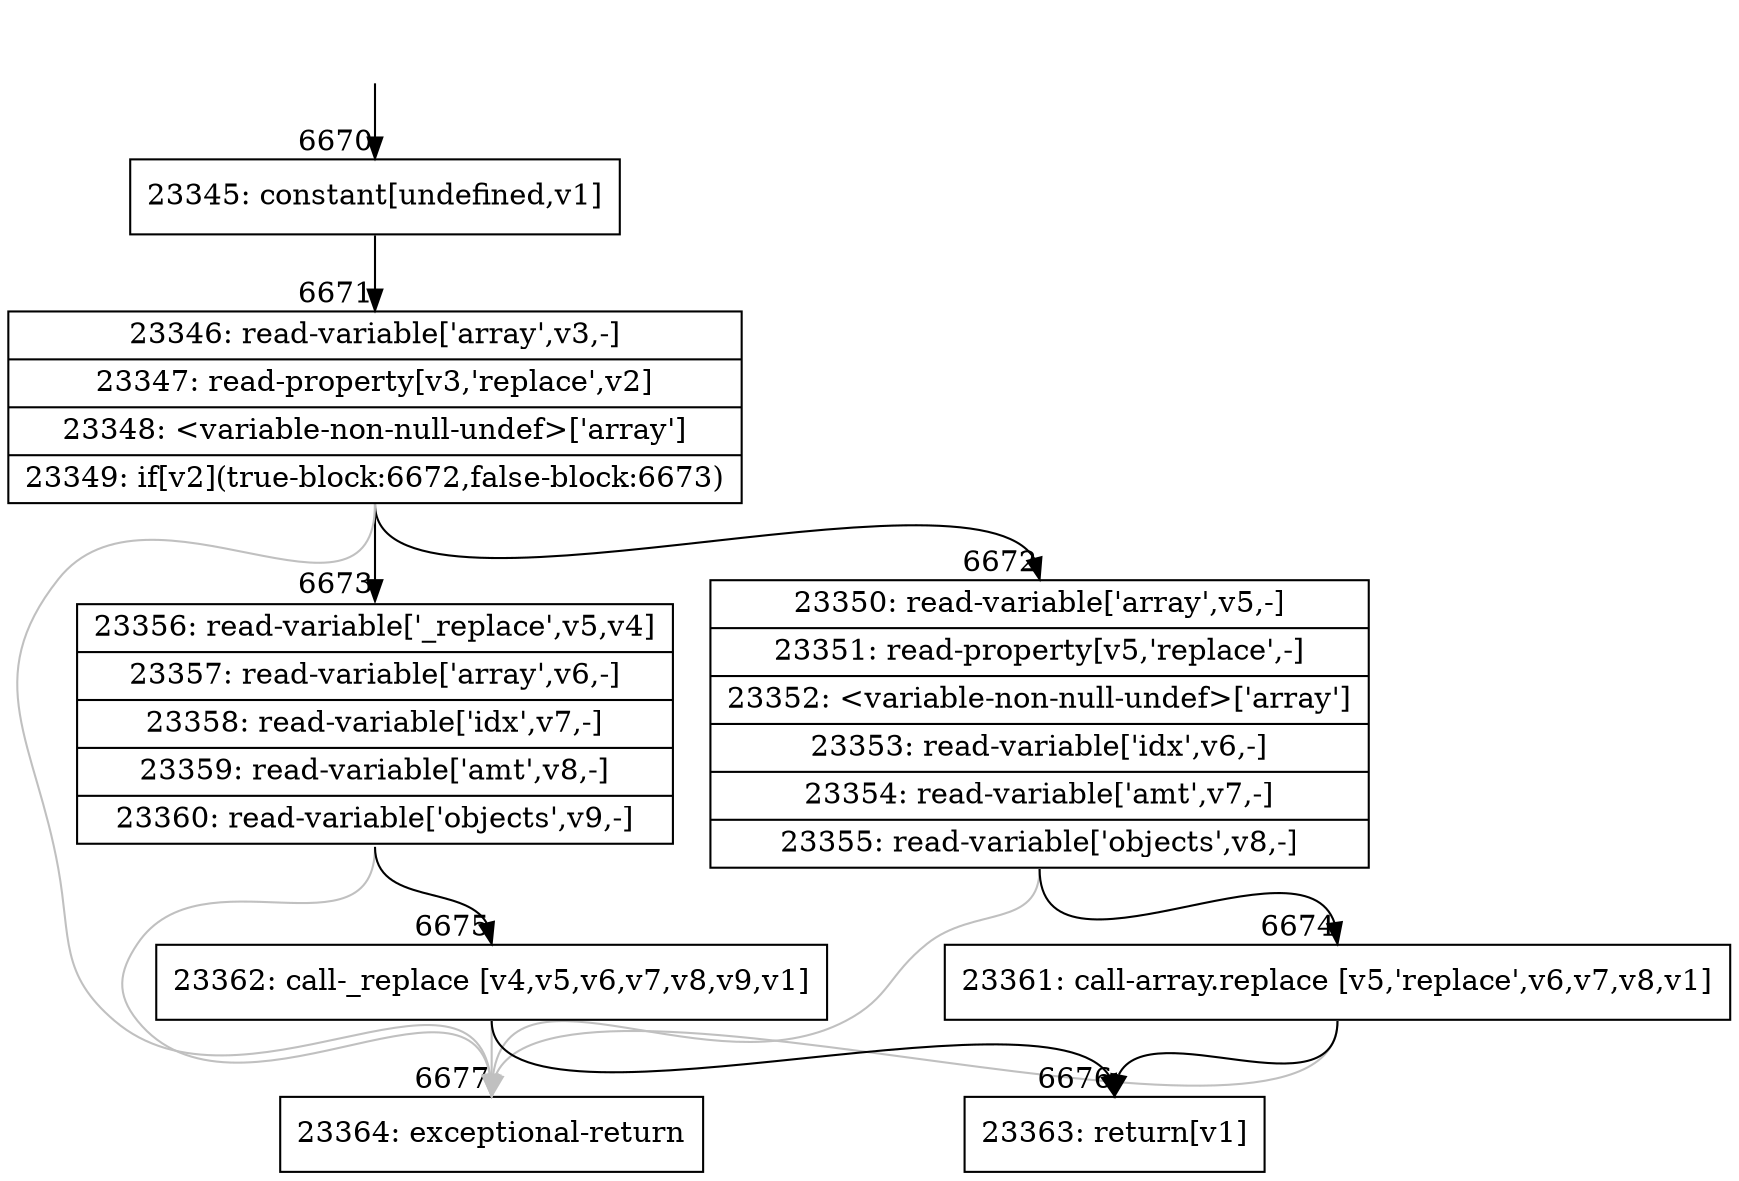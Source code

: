 digraph {
rankdir="TD"
BB_entry551[shape=none,label=""];
BB_entry551 -> BB6670 [tailport=s, headport=n, headlabel="    6670"]
BB6670 [shape=record label="{23345: constant[undefined,v1]}" ] 
BB6670 -> BB6671 [tailport=s, headport=n, headlabel="      6671"]
BB6671 [shape=record label="{23346: read-variable['array',v3,-]|23347: read-property[v3,'replace',v2]|23348: \<variable-non-null-undef\>['array']|23349: if[v2](true-block:6672,false-block:6673)}" ] 
BB6671 -> BB6672 [tailport=s, headport=n, headlabel="      6672"]
BB6671 -> BB6673 [tailport=s, headport=n, headlabel="      6673"]
BB6671 -> BB6677 [tailport=s, headport=n, color=gray, headlabel="      6677"]
BB6672 [shape=record label="{23350: read-variable['array',v5,-]|23351: read-property[v5,'replace',-]|23352: \<variable-non-null-undef\>['array']|23353: read-variable['idx',v6,-]|23354: read-variable['amt',v7,-]|23355: read-variable['objects',v8,-]}" ] 
BB6672 -> BB6674 [tailport=s, headport=n, headlabel="      6674"]
BB6672 -> BB6677 [tailport=s, headport=n, color=gray]
BB6673 [shape=record label="{23356: read-variable['_replace',v5,v4]|23357: read-variable['array',v6,-]|23358: read-variable['idx',v7,-]|23359: read-variable['amt',v8,-]|23360: read-variable['objects',v9,-]}" ] 
BB6673 -> BB6675 [tailport=s, headport=n, headlabel="      6675"]
BB6673 -> BB6677 [tailport=s, headport=n, color=gray]
BB6674 [shape=record label="{23361: call-array.replace [v5,'replace',v6,v7,v8,v1]}" ] 
BB6674 -> BB6676 [tailport=s, headport=n, headlabel="      6676"]
BB6674 -> BB6677 [tailport=s, headport=n, color=gray]
BB6675 [shape=record label="{23362: call-_replace [v4,v5,v6,v7,v8,v9,v1]}" ] 
BB6675 -> BB6676 [tailport=s, headport=n]
BB6675 -> BB6677 [tailport=s, headport=n, color=gray]
BB6676 [shape=record label="{23363: return[v1]}" ] 
BB6677 [shape=record label="{23364: exceptional-return}" ] 
//#$~ 12463
}
